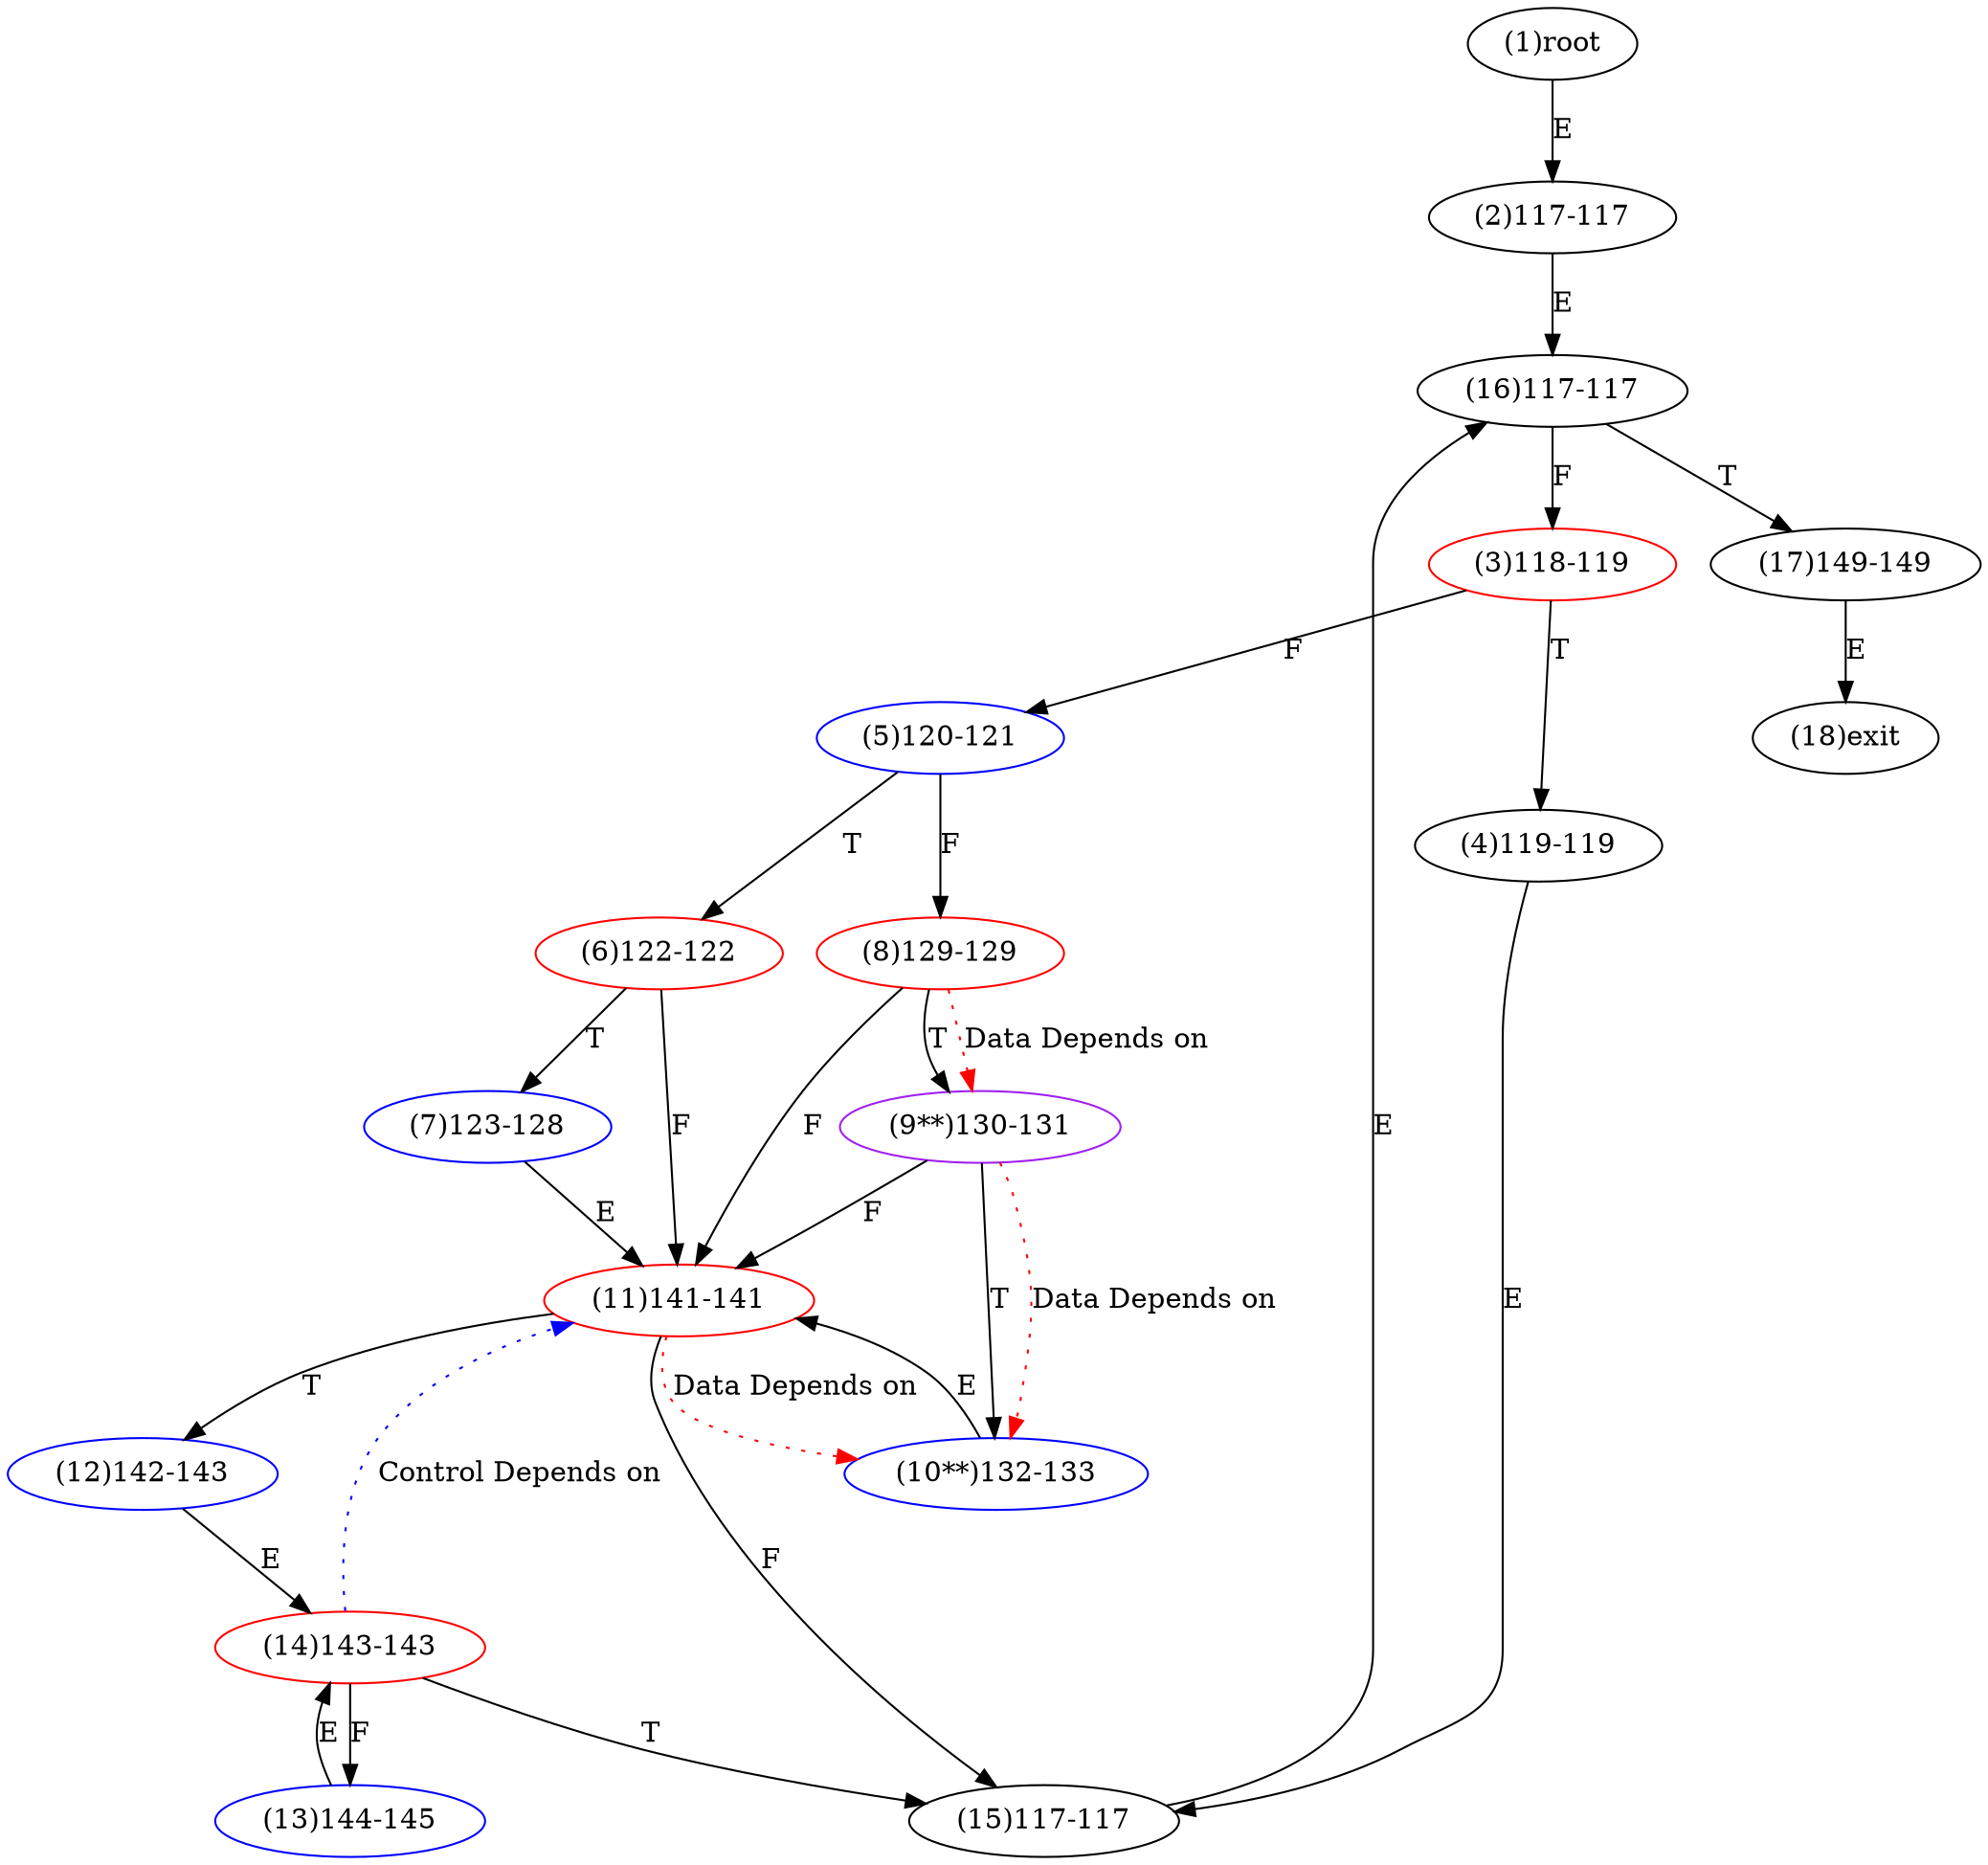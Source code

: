 digraph "" { 
1[ label="(1)root"];
2[ label="(2)117-117"];
3[ label="(3)118-119",color=red];
4[ label="(4)119-119"];
5[ label="(5)120-121",color=blue];
6[ label="(6)122-122",color=red];
7[ label="(7)123-128",color=blue];
8[ label="(8)129-129",color=red];
9[ label="(9**)130-131",color=purple];
10[ label="(10**)132-133",color=blue];
11[ label="(11)141-141",color=red];
12[ label="(12)142-143",color=blue];
13[ label="(13)144-145",color=blue];
14[ label="(14)143-143",color=red];
15[ label="(15)117-117"];
17[ label="(17)149-149"];
16[ label="(16)117-117"];
18[ label="(18)exit"];
1->2[ label="E"];
2->16[ label="E"];
3->5[ label="F"];
3->4[ label="T"];
4->15[ label="E"];
5->8[ label="F"];
5->6[ label="T"];
6->11[ label="F"];
6->7[ label="T"];
7->11[ label="E"];
8->11[ label="F"];
8->9[ label="T"];
9->11[ label="F"];
9->10[ label="T"];
10->11[ label="E"];
11->15[ label="F"];
11->12[ label="T"];
12->14[ label="E"];
13->14[ label="E"];
14->13[ label="F"];
14->15[ label="T"];
15->16[ label="E"];
16->3[ label="F"];
16->17[ label="T"];
17->18[ label="E"];
8->9[ color="red" label="Data Depends on" style = dotted ];
9->10[ color="red" label="Data Depends on" style = dotted ];
11->10[ color="red" label="Data Depends on" style = dotted ];
14->11[ color="blue" label="Control Depends on" style = dotted ];
}